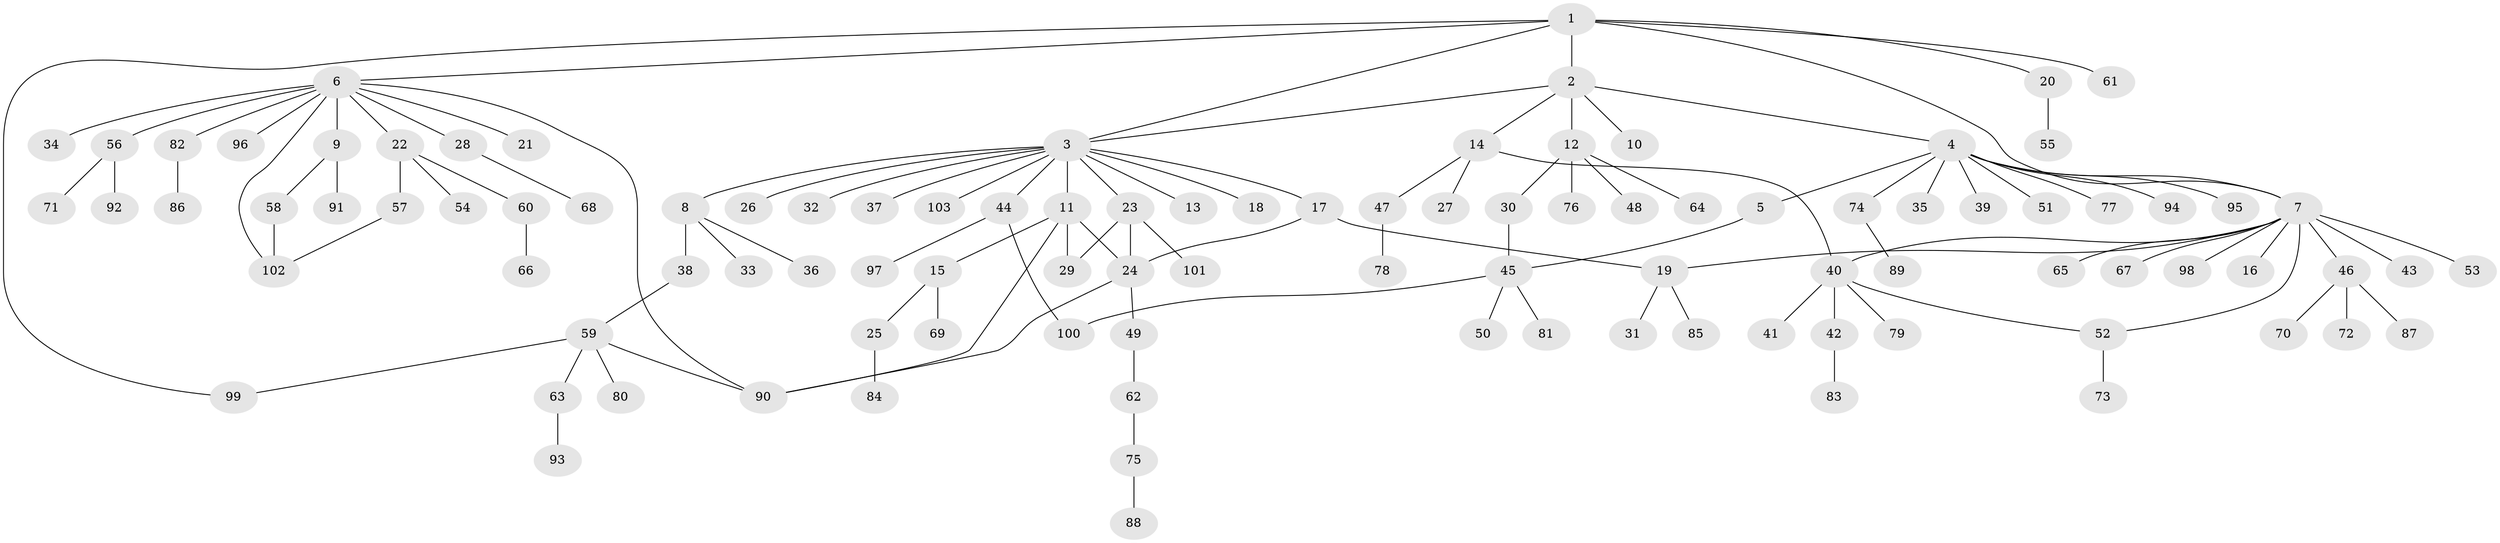 // Generated by graph-tools (version 1.1) at 2025/35/03/09/25 02:35:24]
// undirected, 103 vertices, 118 edges
graph export_dot {
graph [start="1"]
  node [color=gray90,style=filled];
  1;
  2;
  3;
  4;
  5;
  6;
  7;
  8;
  9;
  10;
  11;
  12;
  13;
  14;
  15;
  16;
  17;
  18;
  19;
  20;
  21;
  22;
  23;
  24;
  25;
  26;
  27;
  28;
  29;
  30;
  31;
  32;
  33;
  34;
  35;
  36;
  37;
  38;
  39;
  40;
  41;
  42;
  43;
  44;
  45;
  46;
  47;
  48;
  49;
  50;
  51;
  52;
  53;
  54;
  55;
  56;
  57;
  58;
  59;
  60;
  61;
  62;
  63;
  64;
  65;
  66;
  67;
  68;
  69;
  70;
  71;
  72;
  73;
  74;
  75;
  76;
  77;
  78;
  79;
  80;
  81;
  82;
  83;
  84;
  85;
  86;
  87;
  88;
  89;
  90;
  91;
  92;
  93;
  94;
  95;
  96;
  97;
  98;
  99;
  100;
  101;
  102;
  103;
  1 -- 2;
  1 -- 3;
  1 -- 6;
  1 -- 7;
  1 -- 20;
  1 -- 61;
  1 -- 99;
  2 -- 3;
  2 -- 4;
  2 -- 10;
  2 -- 12;
  2 -- 14;
  3 -- 8;
  3 -- 11;
  3 -- 13;
  3 -- 17;
  3 -- 18;
  3 -- 23;
  3 -- 26;
  3 -- 32;
  3 -- 37;
  3 -- 44;
  3 -- 103;
  4 -- 5;
  4 -- 7;
  4 -- 35;
  4 -- 39;
  4 -- 51;
  4 -- 74;
  4 -- 77;
  4 -- 94;
  4 -- 95;
  5 -- 45;
  6 -- 9;
  6 -- 21;
  6 -- 22;
  6 -- 28;
  6 -- 34;
  6 -- 56;
  6 -- 82;
  6 -- 90;
  6 -- 96;
  6 -- 102;
  7 -- 16;
  7 -- 19;
  7 -- 40;
  7 -- 43;
  7 -- 46;
  7 -- 52;
  7 -- 53;
  7 -- 65;
  7 -- 67;
  7 -- 98;
  8 -- 33;
  8 -- 36;
  8 -- 38;
  9 -- 58;
  9 -- 91;
  11 -- 15;
  11 -- 24;
  11 -- 29;
  11 -- 90;
  12 -- 30;
  12 -- 48;
  12 -- 64;
  12 -- 76;
  14 -- 27;
  14 -- 40;
  14 -- 47;
  15 -- 25;
  15 -- 69;
  17 -- 19;
  17 -- 24;
  19 -- 31;
  19 -- 85;
  20 -- 55;
  22 -- 54;
  22 -- 57;
  22 -- 60;
  23 -- 24;
  23 -- 29;
  23 -- 101;
  24 -- 49;
  24 -- 90;
  25 -- 84;
  28 -- 68;
  30 -- 45;
  38 -- 59;
  40 -- 41;
  40 -- 42;
  40 -- 52;
  40 -- 79;
  42 -- 83;
  44 -- 97;
  44 -- 100;
  45 -- 50;
  45 -- 81;
  45 -- 100;
  46 -- 70;
  46 -- 72;
  46 -- 87;
  47 -- 78;
  49 -- 62;
  52 -- 73;
  56 -- 71;
  56 -- 92;
  57 -- 102;
  58 -- 102;
  59 -- 63;
  59 -- 80;
  59 -- 90;
  59 -- 99;
  60 -- 66;
  62 -- 75;
  63 -- 93;
  74 -- 89;
  75 -- 88;
  82 -- 86;
}
